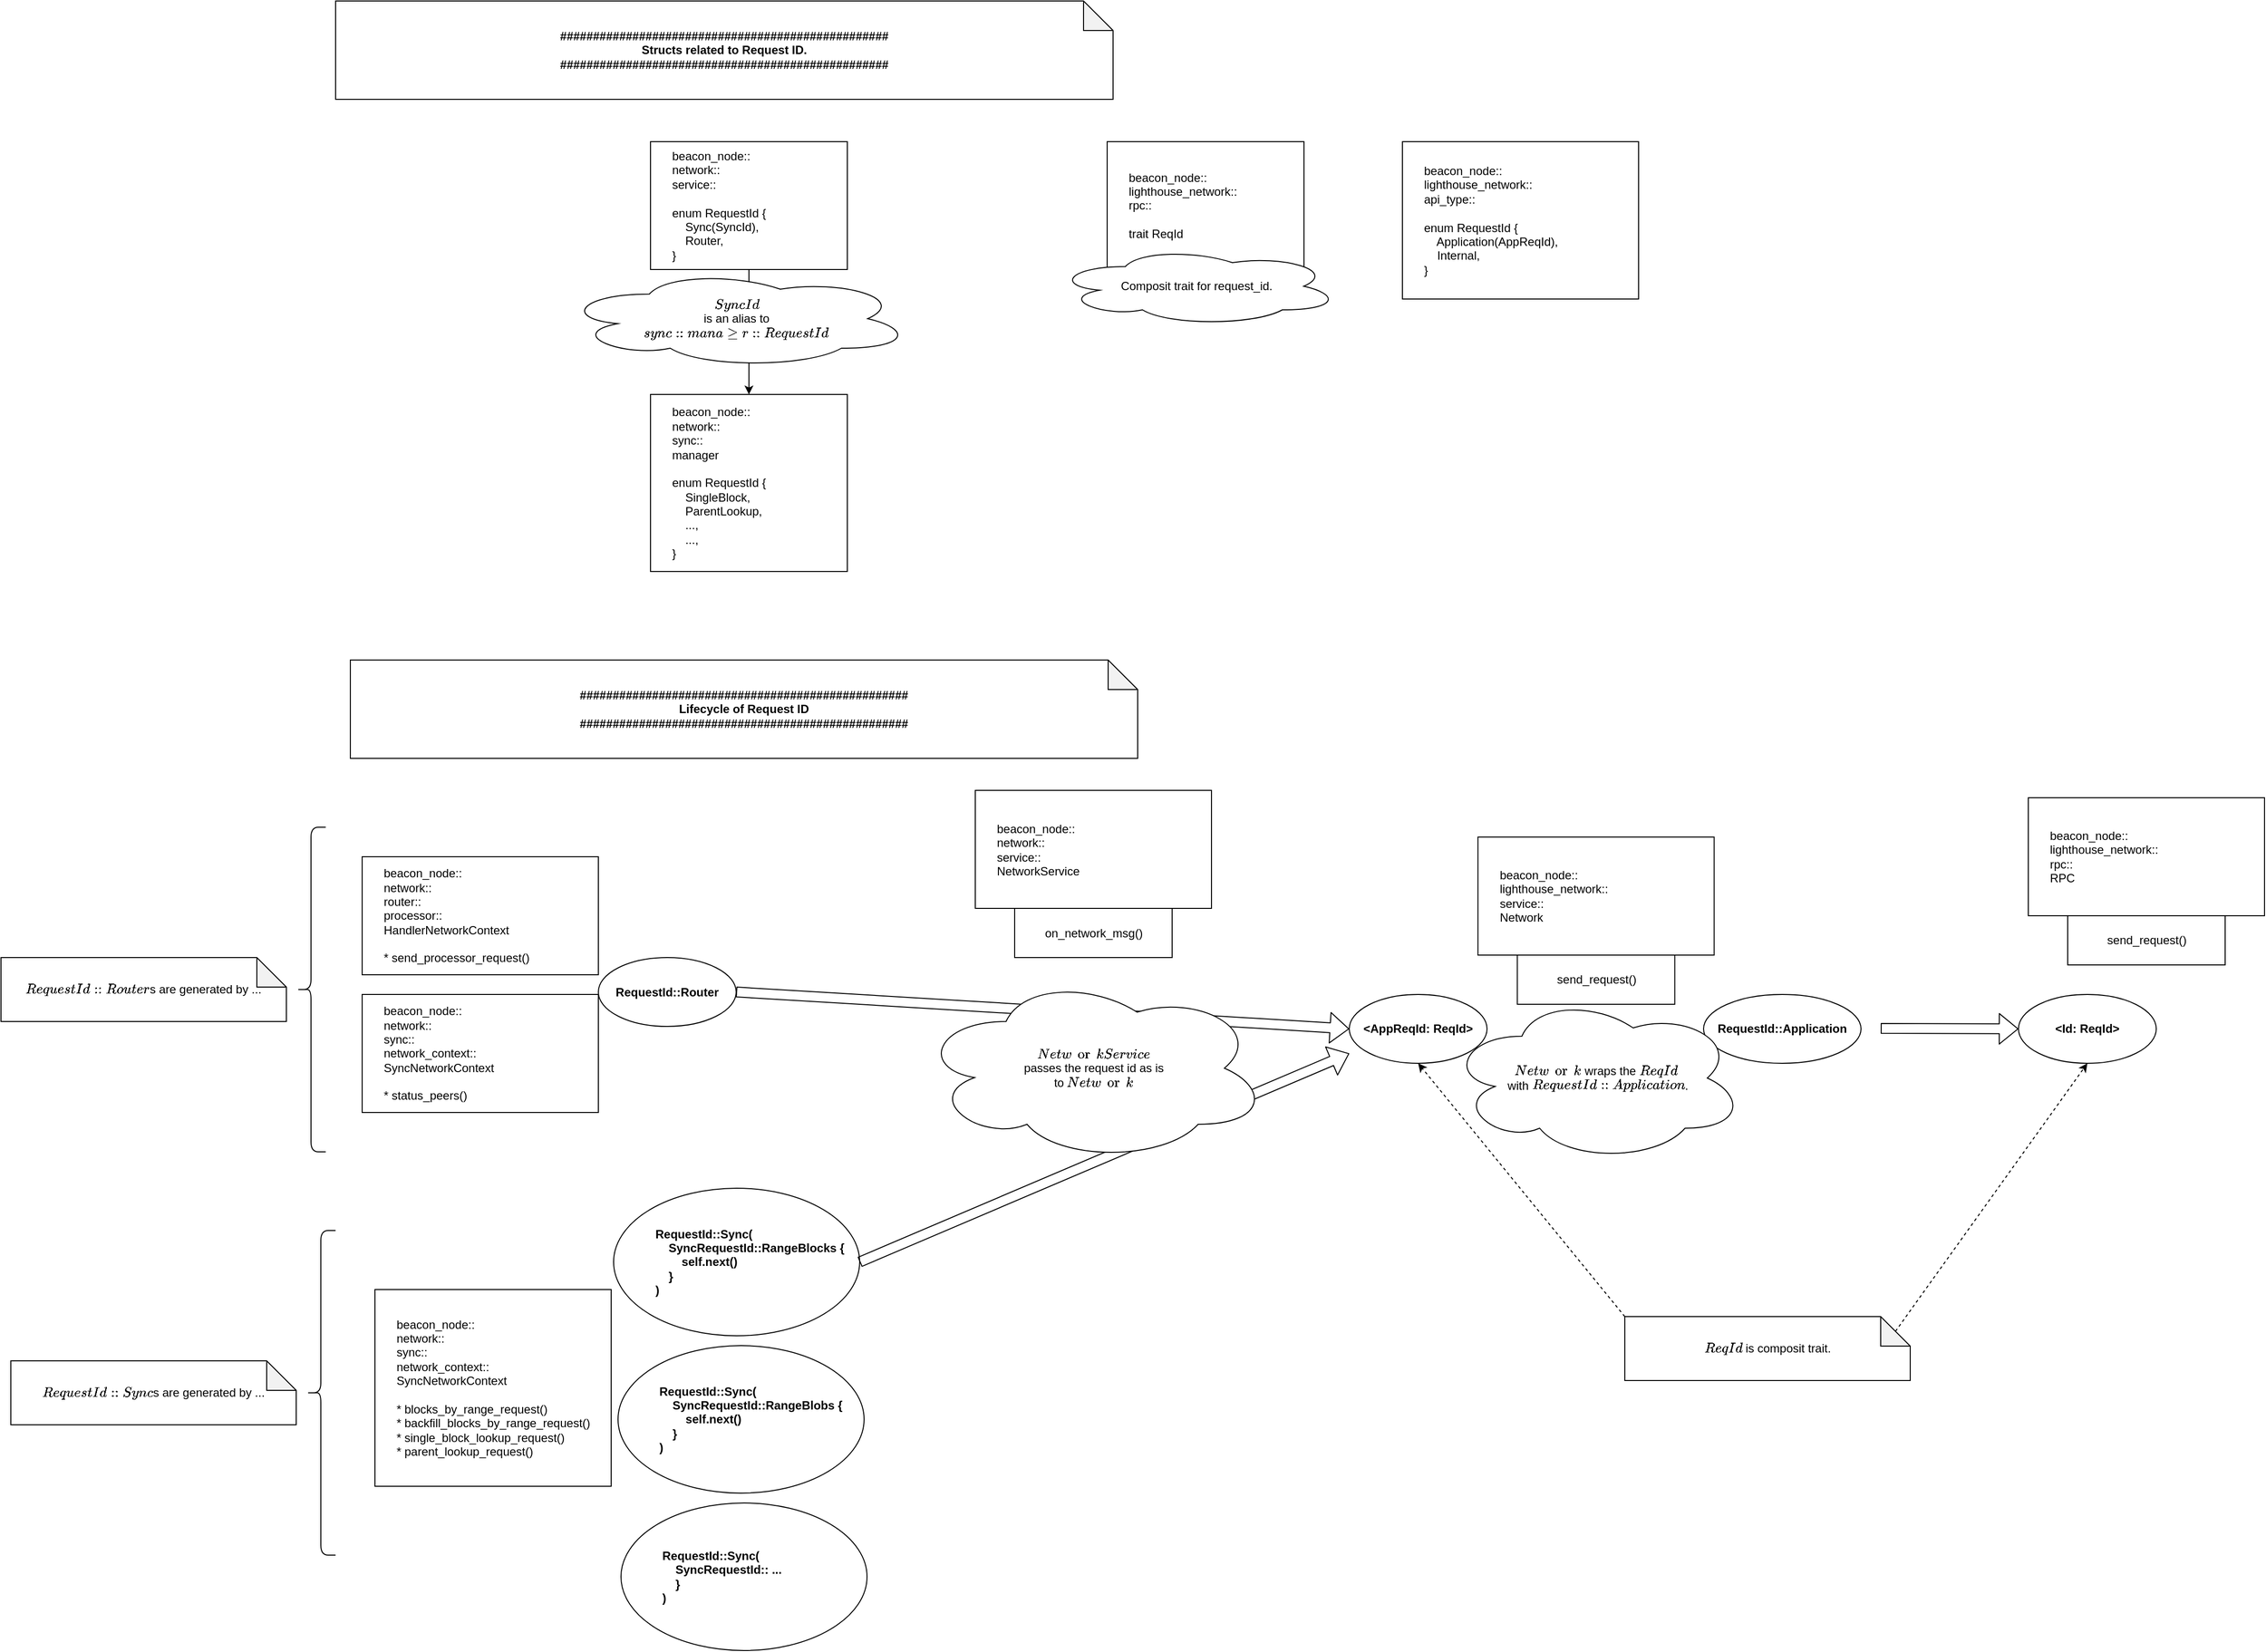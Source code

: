 <mxfile>
    <diagram id="T8pmpTCMuDaPm9wjzUCa" name="Page-1">
        <mxGraphModel dx="3426" dy="2203" grid="1" gridSize="10" guides="1" tooltips="1" connect="1" arrows="1" fold="1" page="1" pageScale="1" pageWidth="827" pageHeight="1169" background="none" math="0" shadow="0">
            <root>
                <mxCell id="0"/>
                <mxCell id="1" parent="0"/>
                <mxCell id="192" value="beacon_node::&lt;br&gt;network::&lt;br&gt;service::&lt;br&gt;&lt;br&gt;enum RequestId {&lt;br&gt;&amp;nbsp; &amp;nbsp; Sync(SyncId),&lt;br&gt;&amp;nbsp; &amp;nbsp; Router,&lt;br&gt;}" style="rounded=0;whiteSpace=wrap;html=1;align=left;spacingLeft=20;" parent="1" vertex="1">
                    <mxGeometry x="-320" y="-387" width="200" height="130" as="geometry"/>
                </mxCell>
                <mxCell id="11" value="##################################################&lt;br&gt;Lifecycle of Request ID&lt;br&gt;##################################################" style="shape=note;whiteSpace=wrap;html=1;backgroundOutline=1;darkOpacity=0.05;fontStyle=1" parent="1" vertex="1">
                    <mxGeometry x="-625" y="140" width="800" height="100" as="geometry"/>
                </mxCell>
                <mxCell id="169" value="beacon_node::&lt;br&gt;network::&lt;br&gt;router::&lt;br&gt;processor::&lt;br&gt;HandlerNetworkContext&lt;br&gt;&lt;br&gt;&lt;span style=&quot;text-align: center&quot;&gt;* send_processor_request()&lt;/span&gt;" style="rounded=0;whiteSpace=wrap;html=1;align=left;spacingLeft=20;" parent="1" vertex="1">
                    <mxGeometry x="-613" y="340" width="240" height="120" as="geometry"/>
                </mxCell>
                <mxCell id="172" value="beacon_node::&lt;br&gt;network::&lt;br&gt;service::&lt;br&gt;NetworkService" style="rounded=0;whiteSpace=wrap;html=1;align=left;spacingLeft=20;" parent="1" vertex="1">
                    <mxGeometry x="10" y="272.5" width="240" height="120" as="geometry"/>
                </mxCell>
                <mxCell id="173" value="on_network_msg()" style="html=1;dashed=0;whitespace=wrap;" parent="1" vertex="1">
                    <mxGeometry x="50" y="392.5" width="160" height="50" as="geometry"/>
                </mxCell>
                <mxCell id="176" value="RequestId::Router" style="ellipse;whiteSpace=wrap;html=1;fontStyle=1" parent="1" vertex="1">
                    <mxGeometry x="-373" y="442.5" width="140" height="70" as="geometry"/>
                </mxCell>
                <mxCell id="177" value="beacon_node::&lt;br&gt;lighthouse_network::&lt;br&gt;service::&lt;br&gt;Network" style="rounded=0;whiteSpace=wrap;html=1;align=left;spacingLeft=20;" parent="1" vertex="1">
                    <mxGeometry x="520.75" y="320" width="240" height="120" as="geometry"/>
                </mxCell>
                <mxCell id="178" value="send_request()" style="html=1;dashed=0;whitespace=wrap;" parent="1" vertex="1">
                    <mxGeometry x="560.75" y="440" width="160" height="50" as="geometry"/>
                </mxCell>
                <mxCell id="179" value="" style="shape=flexArrow;endArrow=classic;html=1;exitX=1;exitY=0.5;exitDx=0;exitDy=0;" parent="1" source="176" edge="1">
                    <mxGeometry width="50" height="50" relative="1" as="geometry">
                        <mxPoint x="-120" y="514.5" as="sourcePoint"/>
                        <mxPoint x="390" y="515" as="targetPoint"/>
                    </mxGeometry>
                </mxCell>
                <mxCell id="181" value="&amp;lt;AppReqId: ReqId&amp;gt;" style="ellipse;whiteSpace=wrap;html=1;fontStyle=1" parent="1" vertex="1">
                    <mxGeometry x="390" y="480" width="140" height="70" as="geometry"/>
                </mxCell>
                <mxCell id="182" value="RequestId::Application" style="ellipse;whiteSpace=wrap;html=1;fontStyle=1" parent="1" vertex="1">
                    <mxGeometry x="750" y="480" width="160" height="70" as="geometry"/>
                </mxCell>
                <mxCell id="183" value="beacon_node::&lt;br&gt;lighthouse_network::&lt;br&gt;rpc::&lt;br&gt;RPC" style="rounded=0;whiteSpace=wrap;html=1;align=left;spacingLeft=20;" parent="1" vertex="1">
                    <mxGeometry x="1080" y="280" width="240" height="120" as="geometry"/>
                </mxCell>
                <mxCell id="184" value="" style="shape=flexArrow;endArrow=classic;html=1;" parent="1" edge="1">
                    <mxGeometry width="50" height="50" relative="1" as="geometry">
                        <mxPoint x="930" y="514.5" as="sourcePoint"/>
                        <mxPoint x="1070" y="515" as="targetPoint"/>
                    </mxGeometry>
                </mxCell>
                <mxCell id="185" value="`ReqId` is composit trait." style="shape=note;whiteSpace=wrap;html=1;backgroundOutline=1;darkOpacity=0.05;fontStyle=0" parent="1" vertex="1">
                    <mxGeometry x="670" y="807.5" width="290" height="65" as="geometry"/>
                </mxCell>
                <mxCell id="186" value="send_request()" style="html=1;dashed=0;whitespace=wrap;" parent="1" vertex="1">
                    <mxGeometry x="1120" y="400" width="160" height="50" as="geometry"/>
                </mxCell>
                <mxCell id="187" value="&amp;lt;Id: ReqId&amp;gt;" style="ellipse;whiteSpace=wrap;html=1;fontStyle=1" parent="1" vertex="1">
                    <mxGeometry x="1070" y="480" width="140" height="70" as="geometry"/>
                </mxCell>
                <mxCell id="188" value="##################################################&lt;br&gt;Structs related to Request ID.&lt;br&gt;##################################################" style="shape=note;whiteSpace=wrap;html=1;backgroundOutline=1;darkOpacity=0.05;fontStyle=1" parent="1" vertex="1">
                    <mxGeometry x="-640" y="-530" width="790" height="100" as="geometry"/>
                </mxCell>
                <mxCell id="189" value="beacon_node::&lt;br&gt;lighthouse_network::&lt;br&gt;api_type::&lt;br&gt;&lt;br&gt;enum RequestId {&lt;br&gt;&amp;nbsp; &amp;nbsp; Application(AppReqId),&lt;br&gt;&amp;nbsp; &amp;nbsp; Internal,&lt;br&gt;}" style="rounded=0;whiteSpace=wrap;html=1;align=left;spacingLeft=20;" parent="1" vertex="1">
                    <mxGeometry x="444" y="-387" width="240" height="160" as="geometry"/>
                </mxCell>
                <mxCell id="190" value="beacon_node::&lt;br&gt;lighthouse_network::&lt;br&gt;rpc::&lt;br&gt;&lt;br&gt;trait ReqId" style="rounded=0;whiteSpace=wrap;html=1;align=left;spacingLeft=20;" parent="1" vertex="1">
                    <mxGeometry x="144" y="-387" width="200" height="130" as="geometry"/>
                </mxCell>
                <mxCell id="191" value="Composit trait for request_id." style="ellipse;shape=cloud;whiteSpace=wrap;html=1;" parent="1" vertex="1">
                    <mxGeometry x="90" y="-280" width="290" height="80" as="geometry"/>
                </mxCell>
                <mxCell id="193" value="beacon_node::&lt;br&gt;network::&lt;br&gt;sync::&lt;br&gt;manager&lt;br&gt;&lt;br&gt;enum RequestId {&lt;br&gt;&amp;nbsp; &amp;nbsp; SingleBlock,&lt;br&gt;&amp;nbsp; &amp;nbsp; ParentLookup,&lt;br&gt;&amp;nbsp; &amp;nbsp; ...,&lt;br&gt;&amp;nbsp; &amp;nbsp; ...,&lt;br&gt;}" style="rounded=0;whiteSpace=wrap;html=1;align=left;spacingLeft=20;" parent="1" vertex="1">
                    <mxGeometry x="-320" y="-130" width="200" height="180" as="geometry"/>
                </mxCell>
                <mxCell id="195" value="" style="endArrow=classic;html=1;entryX=0.5;entryY=0;entryDx=0;entryDy=0;exitX=0.5;exitY=1;exitDx=0;exitDy=0;" parent="1" source="192" target="193" edge="1">
                    <mxGeometry width="50" height="50" relative="1" as="geometry">
                        <mxPoint x="-150" y="-297" as="sourcePoint"/>
                        <mxPoint x="-100" y="-347" as="targetPoint"/>
                    </mxGeometry>
                </mxCell>
                <mxCell id="196" value="`SyncId`&lt;br&gt;is an alias to&lt;br&gt;`sync::manager::RequestId`" style="ellipse;shape=cloud;whiteSpace=wrap;html=1;" parent="1" vertex="1">
                    <mxGeometry x="-410" y="-257" width="355" height="100" as="geometry"/>
                </mxCell>
                <mxCell id="197" value="beacon_node::&lt;br&gt;network::&lt;br&gt;sync::&lt;br&gt;network_context::&lt;br&gt;SyncNetworkContext&lt;br&gt;&lt;br&gt;&lt;span style=&quot;text-align: center&quot;&gt;* status_peers()&lt;/span&gt;" style="rounded=0;whiteSpace=wrap;html=1;align=left;spacingLeft=20;" parent="1" vertex="1">
                    <mxGeometry x="-613" y="480" width="240" height="120" as="geometry"/>
                </mxCell>
                <mxCell id="199" value="beacon_node::&lt;br&gt;network::&lt;br&gt;sync::&lt;br&gt;network_context::&lt;br&gt;SyncNetworkContext&lt;br&gt;&lt;br&gt;* blocks_by_range_request()&lt;br&gt;* backfill_blocks_by_range_request()&lt;br&gt;* single_block_lookup_request()&lt;br&gt;* parent_lookup_request()" style="rounded=0;whiteSpace=wrap;html=1;align=left;spacingLeft=20;" parent="1" vertex="1">
                    <mxGeometry x="-600" y="780" width="240" height="200" as="geometry"/>
                </mxCell>
                <mxCell id="201" value="RequestId::Sync(&lt;br&gt;&amp;nbsp; &amp;nbsp; SyncRequestId::RangeBlocks {&lt;br&gt;&amp;nbsp; &amp;nbsp; &amp;nbsp; &amp;nbsp; self.next()&lt;br&gt;&amp;nbsp; &amp;nbsp; }&lt;br&gt;)" style="ellipse;whiteSpace=wrap;html=1;fontStyle=1;align=left;spacingLeft=40;" parent="1" vertex="1">
                    <mxGeometry x="-357.5" y="677" width="250" height="150" as="geometry"/>
                </mxCell>
                <mxCell id="203" value="" style="shape=flexArrow;endArrow=classic;html=1;exitX=1;exitY=0.5;exitDx=0;exitDy=0;" parent="1" source="201" edge="1">
                    <mxGeometry width="50" height="50" relative="1" as="geometry">
                        <mxPoint x="-110" y="524.5" as="sourcePoint"/>
                        <mxPoint x="390" y="540" as="targetPoint"/>
                    </mxGeometry>
                </mxCell>
                <mxCell id="202" value="`NetworkService`&lt;br&gt;passes the request id as is &lt;br&gt;to `Network`" style="ellipse;shape=cloud;whiteSpace=wrap;html=1;" parent="1" vertex="1">
                    <mxGeometry x="-47.5" y="460" width="355" height="190" as="geometry"/>
                </mxCell>
                <mxCell id="204" value="`Network` wraps the `ReqId`&lt;br&gt;&amp;nbsp;with `RequestId::Application`." style="ellipse;shape=cloud;whiteSpace=wrap;html=1;" parent="1" vertex="1">
                    <mxGeometry x="490" y="480" width="301.5" height="170" as="geometry"/>
                </mxCell>
                <mxCell id="205" value="" style="endArrow=classic;html=1;exitX=0;exitY=0;exitDx=0;exitDy=0;exitPerimeter=0;entryX=0.5;entryY=1;entryDx=0;entryDy=0;dashed=1;" parent="1" source="185" target="181" edge="1">
                    <mxGeometry width="50" height="50" relative="1" as="geometry">
                        <mxPoint x="430" y="780" as="sourcePoint"/>
                        <mxPoint x="480" y="730" as="targetPoint"/>
                    </mxGeometry>
                </mxCell>
                <mxCell id="206" value="" style="endArrow=classic;html=1;exitX=0;exitY=0;exitDx=275;exitDy=15;exitPerimeter=0;entryX=0.5;entryY=1;entryDx=0;entryDy=0;dashed=1;" parent="1" source="185" target="187" edge="1">
                    <mxGeometry width="50" height="50" relative="1" as="geometry">
                        <mxPoint x="740" y="817.5" as="sourcePoint"/>
                        <mxPoint x="470" y="560" as="targetPoint"/>
                    </mxGeometry>
                </mxCell>
                <mxCell id="208" value="" style="shape=curlyBracket;whiteSpace=wrap;html=1;rounded=1;" parent="1" vertex="1">
                    <mxGeometry x="-680" y="310" width="30" height="330" as="geometry"/>
                </mxCell>
                <mxCell id="209" value="`RequestId::Router`s are generated by ..." style="shape=note;whiteSpace=wrap;html=1;backgroundOutline=1;darkOpacity=0.05;fontStyle=0" parent="1" vertex="1">
                    <mxGeometry x="-980" y="442.5" width="290" height="65" as="geometry"/>
                </mxCell>
                <mxCell id="210" value="" style="shape=curlyBracket;whiteSpace=wrap;html=1;rounded=1;" parent="1" vertex="1">
                    <mxGeometry x="-670" y="720" width="30" height="330" as="geometry"/>
                </mxCell>
                <mxCell id="211" value="`RequestId::Sync`s are generated by ..." style="shape=note;whiteSpace=wrap;html=1;backgroundOutline=1;darkOpacity=0.05;fontStyle=0" parent="1" vertex="1">
                    <mxGeometry x="-970" y="852.5" width="290" height="65" as="geometry"/>
                </mxCell>
                <mxCell id="212" value="RequestId::Sync(&lt;br&gt;&amp;nbsp; &amp;nbsp; SyncRequestId::RangeBlobs {&lt;br&gt;&amp;nbsp; &amp;nbsp; &amp;nbsp; &amp;nbsp; self.next()&lt;br&gt;&amp;nbsp; &amp;nbsp; }&lt;br&gt;)" style="ellipse;whiteSpace=wrap;html=1;fontStyle=1;align=left;spacingLeft=40;" parent="1" vertex="1">
                    <mxGeometry x="-353" y="837" width="250" height="150" as="geometry"/>
                </mxCell>
                <mxCell id="213" value="RequestId::Sync(&lt;br&gt;&amp;nbsp; &amp;nbsp; SyncRequestId:: ...&lt;br&gt;&amp;nbsp; &amp;nbsp; }&lt;br&gt;)" style="ellipse;whiteSpace=wrap;html=1;fontStyle=1;align=left;spacingLeft=40;" parent="1" vertex="1">
                    <mxGeometry x="-350" y="997" width="250" height="150" as="geometry"/>
                </mxCell>
            </root>
        </mxGraphModel>
    </diagram>
</mxfile>